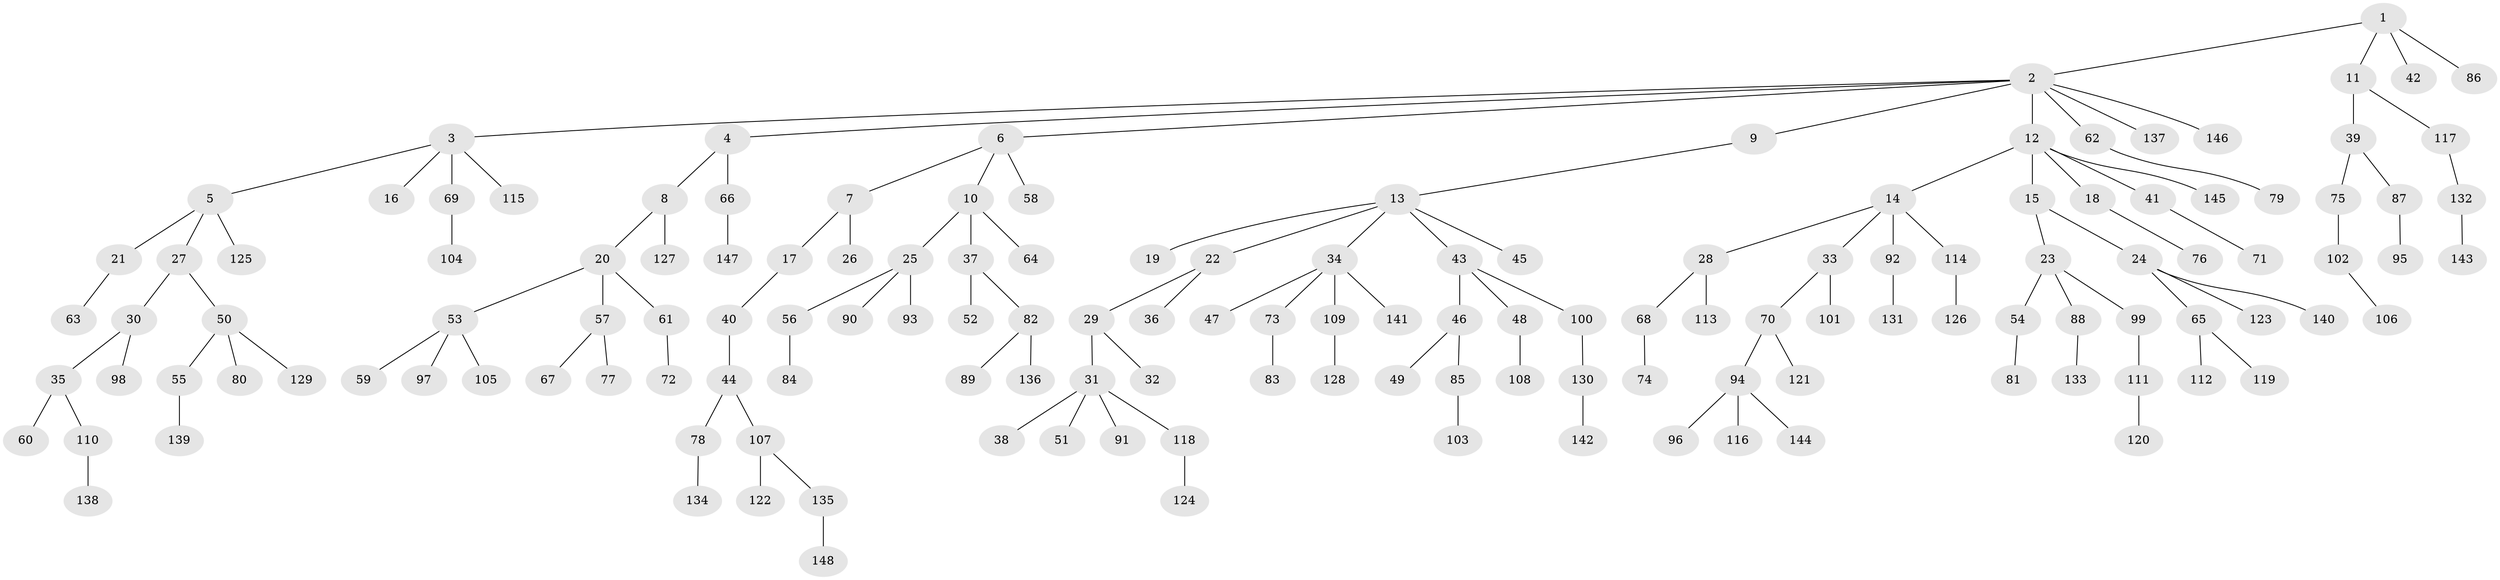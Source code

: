 // Generated by graph-tools (version 1.1) at 2025/15/03/09/25 04:15:39]
// undirected, 148 vertices, 147 edges
graph export_dot {
graph [start="1"]
  node [color=gray90,style=filled];
  1;
  2;
  3;
  4;
  5;
  6;
  7;
  8;
  9;
  10;
  11;
  12;
  13;
  14;
  15;
  16;
  17;
  18;
  19;
  20;
  21;
  22;
  23;
  24;
  25;
  26;
  27;
  28;
  29;
  30;
  31;
  32;
  33;
  34;
  35;
  36;
  37;
  38;
  39;
  40;
  41;
  42;
  43;
  44;
  45;
  46;
  47;
  48;
  49;
  50;
  51;
  52;
  53;
  54;
  55;
  56;
  57;
  58;
  59;
  60;
  61;
  62;
  63;
  64;
  65;
  66;
  67;
  68;
  69;
  70;
  71;
  72;
  73;
  74;
  75;
  76;
  77;
  78;
  79;
  80;
  81;
  82;
  83;
  84;
  85;
  86;
  87;
  88;
  89;
  90;
  91;
  92;
  93;
  94;
  95;
  96;
  97;
  98;
  99;
  100;
  101;
  102;
  103;
  104;
  105;
  106;
  107;
  108;
  109;
  110;
  111;
  112;
  113;
  114;
  115;
  116;
  117;
  118;
  119;
  120;
  121;
  122;
  123;
  124;
  125;
  126;
  127;
  128;
  129;
  130;
  131;
  132;
  133;
  134;
  135;
  136;
  137;
  138;
  139;
  140;
  141;
  142;
  143;
  144;
  145;
  146;
  147;
  148;
  1 -- 2;
  1 -- 11;
  1 -- 42;
  1 -- 86;
  2 -- 3;
  2 -- 4;
  2 -- 6;
  2 -- 9;
  2 -- 12;
  2 -- 62;
  2 -- 137;
  2 -- 146;
  3 -- 5;
  3 -- 16;
  3 -- 69;
  3 -- 115;
  4 -- 8;
  4 -- 66;
  5 -- 21;
  5 -- 27;
  5 -- 125;
  6 -- 7;
  6 -- 10;
  6 -- 58;
  7 -- 17;
  7 -- 26;
  8 -- 20;
  8 -- 127;
  9 -- 13;
  10 -- 25;
  10 -- 37;
  10 -- 64;
  11 -- 39;
  11 -- 117;
  12 -- 14;
  12 -- 15;
  12 -- 18;
  12 -- 41;
  12 -- 145;
  13 -- 19;
  13 -- 22;
  13 -- 34;
  13 -- 43;
  13 -- 45;
  14 -- 28;
  14 -- 33;
  14 -- 92;
  14 -- 114;
  15 -- 23;
  15 -- 24;
  17 -- 40;
  18 -- 76;
  20 -- 53;
  20 -- 57;
  20 -- 61;
  21 -- 63;
  22 -- 29;
  22 -- 36;
  23 -- 54;
  23 -- 88;
  23 -- 99;
  24 -- 65;
  24 -- 123;
  24 -- 140;
  25 -- 56;
  25 -- 90;
  25 -- 93;
  27 -- 30;
  27 -- 50;
  28 -- 68;
  28 -- 113;
  29 -- 31;
  29 -- 32;
  30 -- 35;
  30 -- 98;
  31 -- 38;
  31 -- 51;
  31 -- 91;
  31 -- 118;
  33 -- 70;
  33 -- 101;
  34 -- 47;
  34 -- 73;
  34 -- 109;
  34 -- 141;
  35 -- 60;
  35 -- 110;
  37 -- 52;
  37 -- 82;
  39 -- 75;
  39 -- 87;
  40 -- 44;
  41 -- 71;
  43 -- 46;
  43 -- 48;
  43 -- 100;
  44 -- 78;
  44 -- 107;
  46 -- 49;
  46 -- 85;
  48 -- 108;
  50 -- 55;
  50 -- 80;
  50 -- 129;
  53 -- 59;
  53 -- 97;
  53 -- 105;
  54 -- 81;
  55 -- 139;
  56 -- 84;
  57 -- 67;
  57 -- 77;
  61 -- 72;
  62 -- 79;
  65 -- 112;
  65 -- 119;
  66 -- 147;
  68 -- 74;
  69 -- 104;
  70 -- 94;
  70 -- 121;
  73 -- 83;
  75 -- 102;
  78 -- 134;
  82 -- 89;
  82 -- 136;
  85 -- 103;
  87 -- 95;
  88 -- 133;
  92 -- 131;
  94 -- 96;
  94 -- 116;
  94 -- 144;
  99 -- 111;
  100 -- 130;
  102 -- 106;
  107 -- 122;
  107 -- 135;
  109 -- 128;
  110 -- 138;
  111 -- 120;
  114 -- 126;
  117 -- 132;
  118 -- 124;
  130 -- 142;
  132 -- 143;
  135 -- 148;
}
